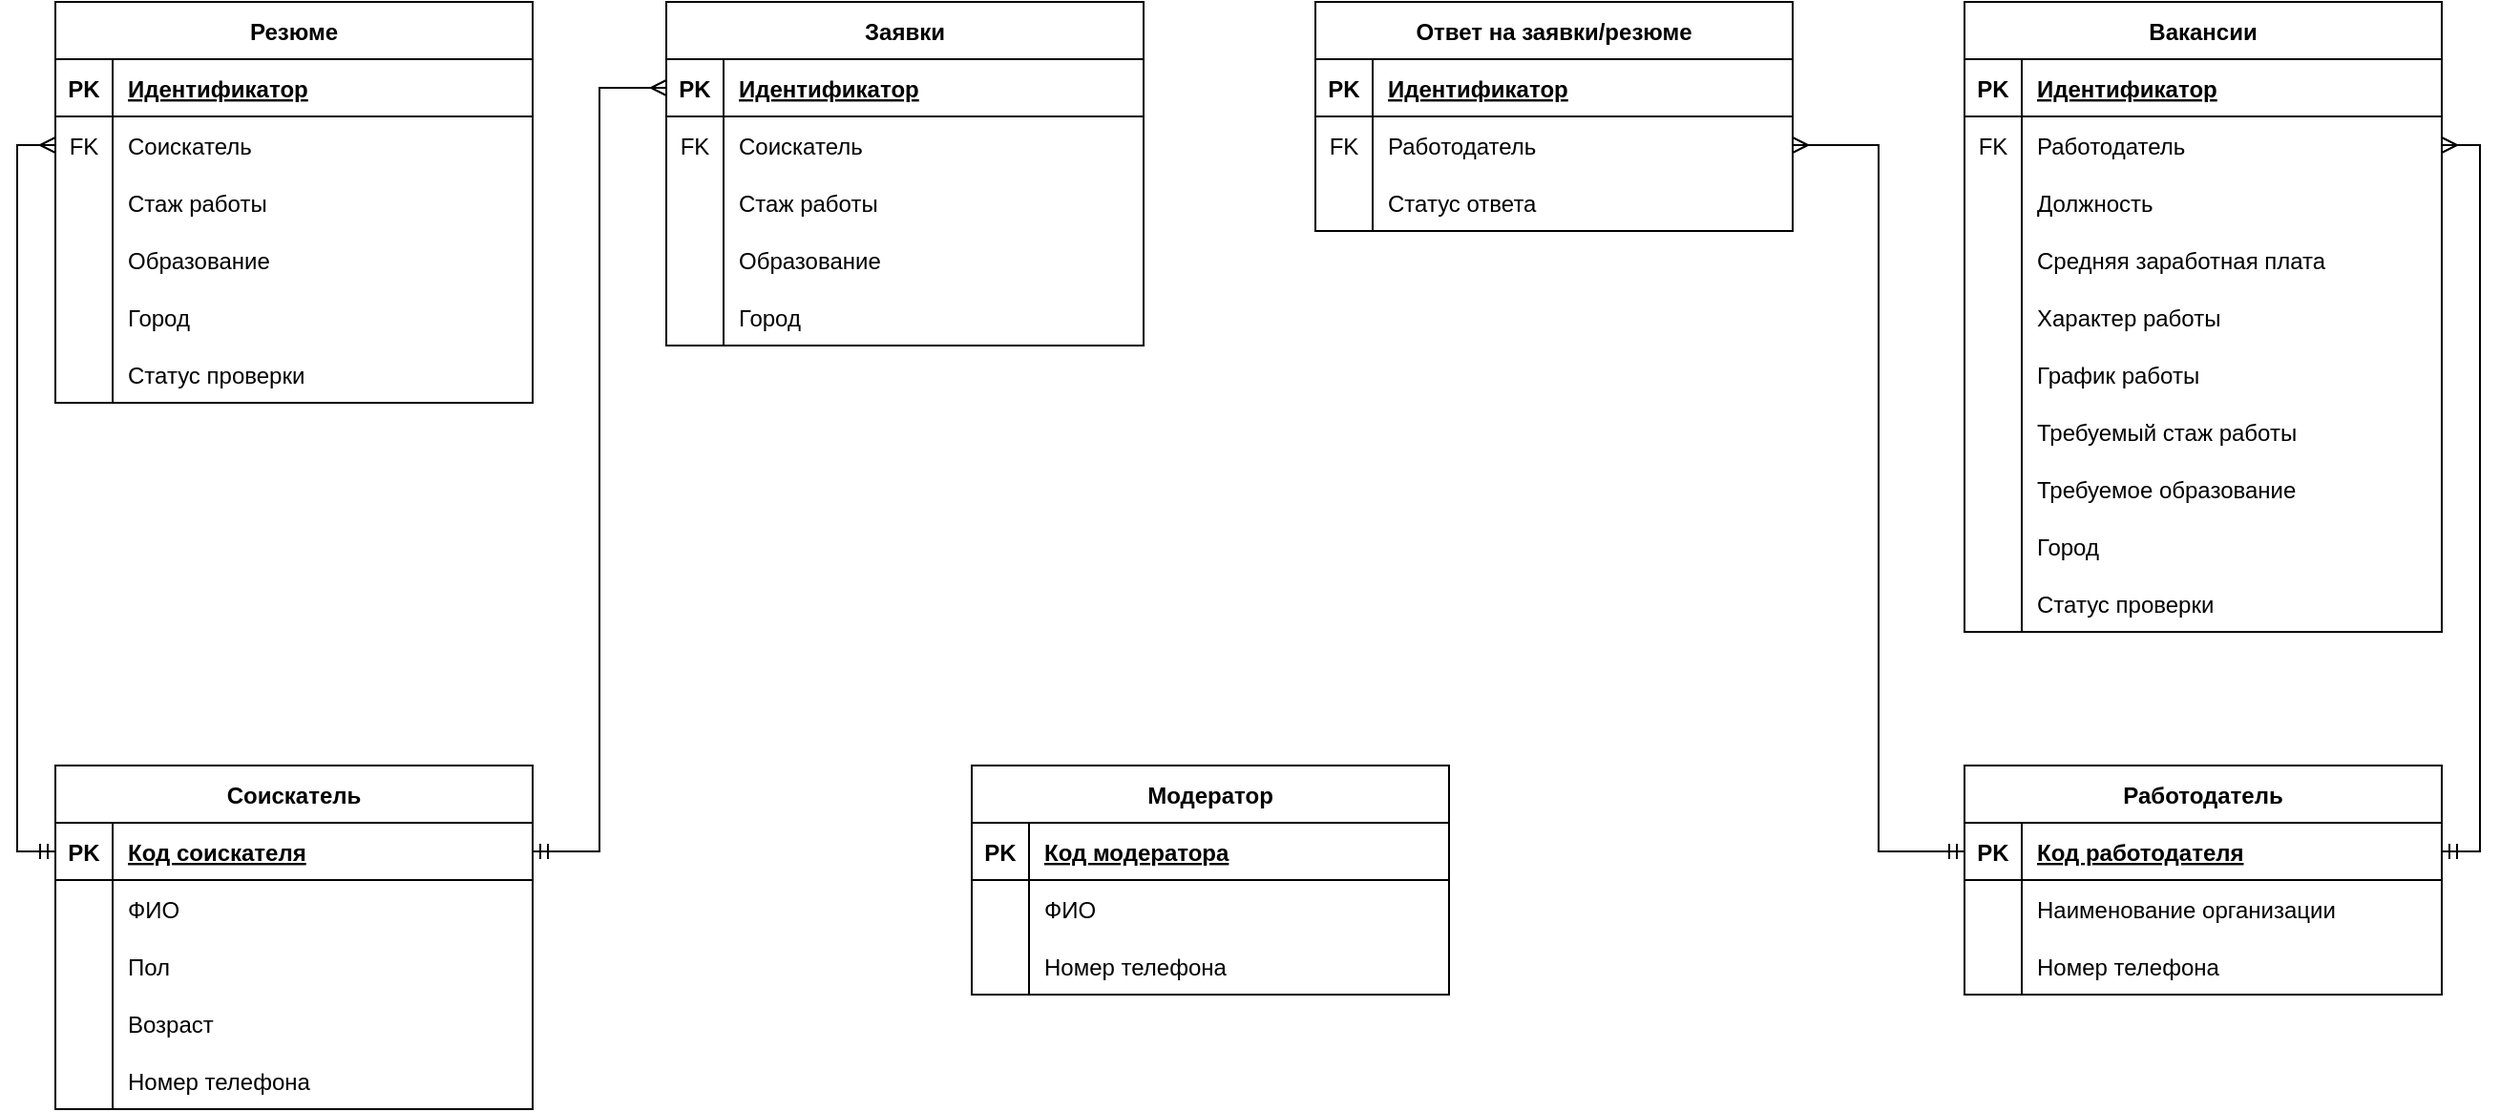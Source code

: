 <mxfile version="15.6.8" type="github">
  <diagram id="R2lEEEUBdFMjLlhIrx00" name="Page-1">
    <mxGraphModel dx="1211" dy="679" grid="1" gridSize="10" guides="1" tooltips="1" connect="1" arrows="1" fold="1" page="1" pageScale="1" pageWidth="850" pageHeight="1100" math="0" shadow="0" extFonts="Permanent Marker^https://fonts.googleapis.com/css?family=Permanent+Marker">
      <root>
        <mxCell id="0" />
        <mxCell id="1" parent="0" />
        <mxCell id="C-vyLk0tnHw3VtMMgP7b-23" value="Резюме" style="shape=table;startSize=30;container=1;collapsible=1;childLayout=tableLayout;fixedRows=1;rowLines=0;fontStyle=1;align=center;resizeLast=1;fontColor=default;" parent="1" vertex="1">
          <mxGeometry x="40" y="40" width="250" height="210" as="geometry">
            <mxRectangle x="120" y="120" width="80" height="30" as="alternateBounds" />
          </mxGeometry>
        </mxCell>
        <mxCell id="C-vyLk0tnHw3VtMMgP7b-24" value="" style="shape=partialRectangle;collapsible=0;dropTarget=0;pointerEvents=0;fillColor=none;points=[[0,0.5],[1,0.5]];portConstraint=eastwest;top=0;left=0;right=0;bottom=1;" parent="C-vyLk0tnHw3VtMMgP7b-23" vertex="1">
          <mxGeometry y="30" width="250" height="30" as="geometry" />
        </mxCell>
        <mxCell id="C-vyLk0tnHw3VtMMgP7b-25" value="PK" style="shape=partialRectangle;overflow=hidden;connectable=0;fillColor=none;top=0;left=0;bottom=0;right=0;fontStyle=1;" parent="C-vyLk0tnHw3VtMMgP7b-24" vertex="1">
          <mxGeometry width="30" height="30" as="geometry">
            <mxRectangle width="30" height="30" as="alternateBounds" />
          </mxGeometry>
        </mxCell>
        <mxCell id="C-vyLk0tnHw3VtMMgP7b-26" value="Идентификатор" style="shape=partialRectangle;overflow=hidden;connectable=0;fillColor=none;top=0;left=0;bottom=0;right=0;align=left;spacingLeft=6;fontStyle=5;fontColor=default;" parent="C-vyLk0tnHw3VtMMgP7b-24" vertex="1">
          <mxGeometry x="30" width="220" height="30" as="geometry">
            <mxRectangle width="220" height="30" as="alternateBounds" />
          </mxGeometry>
        </mxCell>
        <mxCell id="8Ya2a5xR0wPzPnH6ELW8-14" value="" style="shape=partialRectangle;collapsible=0;dropTarget=0;pointerEvents=0;fillColor=none;points=[[0,0.5],[1,0.5]];portConstraint=eastwest;top=0;left=0;right=0;bottom=0;" parent="C-vyLk0tnHw3VtMMgP7b-23" vertex="1">
          <mxGeometry y="60" width="250" height="30" as="geometry" />
        </mxCell>
        <mxCell id="8Ya2a5xR0wPzPnH6ELW8-15" value="FK" style="shape=partialRectangle;overflow=hidden;connectable=0;fillColor=none;top=0;left=0;bottom=0;right=0;" parent="8Ya2a5xR0wPzPnH6ELW8-14" vertex="1">
          <mxGeometry width="30" height="30" as="geometry">
            <mxRectangle width="30" height="30" as="alternateBounds" />
          </mxGeometry>
        </mxCell>
        <mxCell id="8Ya2a5xR0wPzPnH6ELW8-16" value="Соискатель" style="shape=partialRectangle;overflow=hidden;connectable=0;fillColor=none;top=0;left=0;bottom=0;right=0;align=left;spacingLeft=6;" parent="8Ya2a5xR0wPzPnH6ELW8-14" vertex="1">
          <mxGeometry x="30" width="220" height="30" as="geometry">
            <mxRectangle width="220" height="30" as="alternateBounds" />
          </mxGeometry>
        </mxCell>
        <mxCell id="8Ya2a5xR0wPzPnH6ELW8-20" value="" style="shape=partialRectangle;collapsible=0;dropTarget=0;pointerEvents=0;fillColor=none;points=[[0,0.5],[1,0.5]];portConstraint=eastwest;top=0;left=0;right=0;bottom=0;" parent="C-vyLk0tnHw3VtMMgP7b-23" vertex="1">
          <mxGeometry y="90" width="250" height="30" as="geometry" />
        </mxCell>
        <mxCell id="8Ya2a5xR0wPzPnH6ELW8-21" value="" style="shape=partialRectangle;overflow=hidden;connectable=0;fillColor=none;top=0;left=0;bottom=0;right=0;" parent="8Ya2a5xR0wPzPnH6ELW8-20" vertex="1">
          <mxGeometry width="30" height="30" as="geometry">
            <mxRectangle width="30" height="30" as="alternateBounds" />
          </mxGeometry>
        </mxCell>
        <mxCell id="8Ya2a5xR0wPzPnH6ELW8-22" value="Стаж работы" style="shape=partialRectangle;overflow=hidden;connectable=0;fillColor=none;top=0;left=0;bottom=0;right=0;align=left;spacingLeft=6;" parent="8Ya2a5xR0wPzPnH6ELW8-20" vertex="1">
          <mxGeometry x="30" width="220" height="30" as="geometry">
            <mxRectangle width="220" height="30" as="alternateBounds" />
          </mxGeometry>
        </mxCell>
        <mxCell id="8Ya2a5xR0wPzPnH6ELW8-23" value="" style="shape=partialRectangle;collapsible=0;dropTarget=0;pointerEvents=0;fillColor=none;points=[[0,0.5],[1,0.5]];portConstraint=eastwest;top=0;left=0;right=0;bottom=0;" parent="C-vyLk0tnHw3VtMMgP7b-23" vertex="1">
          <mxGeometry y="120" width="250" height="30" as="geometry" />
        </mxCell>
        <mxCell id="8Ya2a5xR0wPzPnH6ELW8-24" value="" style="shape=partialRectangle;overflow=hidden;connectable=0;fillColor=none;top=0;left=0;bottom=0;right=0;" parent="8Ya2a5xR0wPzPnH6ELW8-23" vertex="1">
          <mxGeometry width="30" height="30" as="geometry">
            <mxRectangle width="30" height="30" as="alternateBounds" />
          </mxGeometry>
        </mxCell>
        <mxCell id="8Ya2a5xR0wPzPnH6ELW8-25" value="Образование" style="shape=partialRectangle;overflow=hidden;connectable=0;fillColor=none;top=0;left=0;bottom=0;right=0;align=left;spacingLeft=6;" parent="8Ya2a5xR0wPzPnH6ELW8-23" vertex="1">
          <mxGeometry x="30" width="220" height="30" as="geometry">
            <mxRectangle width="220" height="30" as="alternateBounds" />
          </mxGeometry>
        </mxCell>
        <mxCell id="8Ya2a5xR0wPzPnH6ELW8-26" value="" style="shape=partialRectangle;collapsible=0;dropTarget=0;pointerEvents=0;fillColor=none;points=[[0,0.5],[1,0.5]];portConstraint=eastwest;top=0;left=0;right=0;bottom=0;" parent="C-vyLk0tnHw3VtMMgP7b-23" vertex="1">
          <mxGeometry y="150" width="250" height="30" as="geometry" />
        </mxCell>
        <mxCell id="8Ya2a5xR0wPzPnH6ELW8-27" value="" style="shape=partialRectangle;overflow=hidden;connectable=0;fillColor=none;top=0;left=0;bottom=0;right=0;" parent="8Ya2a5xR0wPzPnH6ELW8-26" vertex="1">
          <mxGeometry width="30" height="30" as="geometry">
            <mxRectangle width="30" height="30" as="alternateBounds" />
          </mxGeometry>
        </mxCell>
        <mxCell id="8Ya2a5xR0wPzPnH6ELW8-28" value="Город" style="shape=partialRectangle;overflow=hidden;connectable=0;fillColor=none;top=0;left=0;bottom=0;right=0;align=left;spacingLeft=6;" parent="8Ya2a5xR0wPzPnH6ELW8-26" vertex="1">
          <mxGeometry x="30" width="220" height="30" as="geometry">
            <mxRectangle width="220" height="30" as="alternateBounds" />
          </mxGeometry>
        </mxCell>
        <mxCell id="aAoqUM39IyO2k4EhpcgZ-7" value="" style="shape=partialRectangle;collapsible=0;dropTarget=0;pointerEvents=0;fillColor=none;points=[[0,0.5],[1,0.5]];portConstraint=eastwest;top=0;left=0;right=0;bottom=0;" parent="C-vyLk0tnHw3VtMMgP7b-23" vertex="1">
          <mxGeometry y="180" width="250" height="30" as="geometry" />
        </mxCell>
        <mxCell id="aAoqUM39IyO2k4EhpcgZ-8" value="" style="shape=partialRectangle;overflow=hidden;connectable=0;fillColor=none;top=0;left=0;bottom=0;right=0;" parent="aAoqUM39IyO2k4EhpcgZ-7" vertex="1">
          <mxGeometry width="30" height="30" as="geometry">
            <mxRectangle width="30" height="30" as="alternateBounds" />
          </mxGeometry>
        </mxCell>
        <mxCell id="aAoqUM39IyO2k4EhpcgZ-9" value="Статус проверки" style="shape=partialRectangle;overflow=hidden;connectable=0;fillColor=none;top=0;left=0;bottom=0;right=0;align=left;spacingLeft=6;" parent="aAoqUM39IyO2k4EhpcgZ-7" vertex="1">
          <mxGeometry x="30" width="220" height="30" as="geometry">
            <mxRectangle width="220" height="30" as="alternateBounds" />
          </mxGeometry>
        </mxCell>
        <mxCell id="8Ya2a5xR0wPzPnH6ELW8-29" value="Вакансии" style="shape=table;startSize=30;container=1;collapsible=1;childLayout=tableLayout;fixedRows=1;rowLines=0;fontStyle=1;align=center;resizeLast=1;" parent="1" vertex="1">
          <mxGeometry x="1040" y="40" width="250" height="330" as="geometry">
            <mxRectangle x="120" y="120" width="80" height="30" as="alternateBounds" />
          </mxGeometry>
        </mxCell>
        <mxCell id="8Ya2a5xR0wPzPnH6ELW8-30" value="" style="shape=partialRectangle;collapsible=0;dropTarget=0;pointerEvents=0;fillColor=none;points=[[0,0.5],[1,0.5]];portConstraint=eastwest;top=0;left=0;right=0;bottom=1;" parent="8Ya2a5xR0wPzPnH6ELW8-29" vertex="1">
          <mxGeometry y="30" width="250" height="30" as="geometry" />
        </mxCell>
        <mxCell id="8Ya2a5xR0wPzPnH6ELW8-31" value="PK" style="shape=partialRectangle;overflow=hidden;connectable=0;fillColor=none;top=0;left=0;bottom=0;right=0;fontStyle=1;" parent="8Ya2a5xR0wPzPnH6ELW8-30" vertex="1">
          <mxGeometry width="30" height="30" as="geometry">
            <mxRectangle width="30" height="30" as="alternateBounds" />
          </mxGeometry>
        </mxCell>
        <mxCell id="8Ya2a5xR0wPzPnH6ELW8-32" value="Идентификатор" style="shape=partialRectangle;overflow=hidden;connectable=0;fillColor=none;top=0;left=0;bottom=0;right=0;align=left;spacingLeft=6;fontStyle=5;" parent="8Ya2a5xR0wPzPnH6ELW8-30" vertex="1">
          <mxGeometry x="30" width="220" height="30" as="geometry">
            <mxRectangle width="220" height="30" as="alternateBounds" />
          </mxGeometry>
        </mxCell>
        <mxCell id="8Ya2a5xR0wPzPnH6ELW8-33" value="" style="shape=partialRectangle;collapsible=0;dropTarget=0;pointerEvents=0;fillColor=none;points=[[0,0.5],[1,0.5]];portConstraint=eastwest;top=0;left=0;right=0;bottom=0;" parent="8Ya2a5xR0wPzPnH6ELW8-29" vertex="1">
          <mxGeometry y="60" width="250" height="30" as="geometry" />
        </mxCell>
        <mxCell id="8Ya2a5xR0wPzPnH6ELW8-34" value="FK" style="shape=partialRectangle;overflow=hidden;connectable=0;fillColor=none;top=0;left=0;bottom=0;right=0;" parent="8Ya2a5xR0wPzPnH6ELW8-33" vertex="1">
          <mxGeometry width="30" height="30" as="geometry">
            <mxRectangle width="30" height="30" as="alternateBounds" />
          </mxGeometry>
        </mxCell>
        <mxCell id="8Ya2a5xR0wPzPnH6ELW8-35" value="Работодатель" style="shape=partialRectangle;overflow=hidden;connectable=0;fillColor=none;top=0;left=0;bottom=0;right=0;align=left;spacingLeft=6;fontColor=default;" parent="8Ya2a5xR0wPzPnH6ELW8-33" vertex="1">
          <mxGeometry x="30" width="220" height="30" as="geometry">
            <mxRectangle width="220" height="30" as="alternateBounds" />
          </mxGeometry>
        </mxCell>
        <mxCell id="8Ya2a5xR0wPzPnH6ELW8-39" value="" style="shape=partialRectangle;collapsible=0;dropTarget=0;pointerEvents=0;fillColor=none;points=[[0,0.5],[1,0.5]];portConstraint=eastwest;top=0;left=0;right=0;bottom=0;" parent="8Ya2a5xR0wPzPnH6ELW8-29" vertex="1">
          <mxGeometry y="90" width="250" height="30" as="geometry" />
        </mxCell>
        <mxCell id="8Ya2a5xR0wPzPnH6ELW8-40" value="" style="shape=partialRectangle;overflow=hidden;connectable=0;fillColor=none;top=0;left=0;bottom=0;right=0;" parent="8Ya2a5xR0wPzPnH6ELW8-39" vertex="1">
          <mxGeometry width="30" height="30" as="geometry">
            <mxRectangle width="30" height="30" as="alternateBounds" />
          </mxGeometry>
        </mxCell>
        <mxCell id="8Ya2a5xR0wPzPnH6ELW8-41" value="Должность" style="shape=partialRectangle;overflow=hidden;connectable=0;fillColor=none;top=0;left=0;bottom=0;right=0;align=left;spacingLeft=6;" parent="8Ya2a5xR0wPzPnH6ELW8-39" vertex="1">
          <mxGeometry x="30" width="220" height="30" as="geometry">
            <mxRectangle width="220" height="30" as="alternateBounds" />
          </mxGeometry>
        </mxCell>
        <mxCell id="8Ya2a5xR0wPzPnH6ELW8-36" value="" style="shape=partialRectangle;collapsible=0;dropTarget=0;pointerEvents=0;fillColor=none;points=[[0,0.5],[1,0.5]];portConstraint=eastwest;top=0;left=0;right=0;bottom=0;" parent="8Ya2a5xR0wPzPnH6ELW8-29" vertex="1">
          <mxGeometry y="120" width="250" height="30" as="geometry" />
        </mxCell>
        <mxCell id="8Ya2a5xR0wPzPnH6ELW8-37" value="" style="shape=partialRectangle;overflow=hidden;connectable=0;fillColor=none;top=0;left=0;bottom=0;right=0;" parent="8Ya2a5xR0wPzPnH6ELW8-36" vertex="1">
          <mxGeometry width="30" height="30" as="geometry">
            <mxRectangle width="30" height="30" as="alternateBounds" />
          </mxGeometry>
        </mxCell>
        <mxCell id="8Ya2a5xR0wPzPnH6ELW8-38" value="Средняя заработная плата" style="shape=partialRectangle;overflow=hidden;connectable=0;fillColor=none;top=0;left=0;bottom=0;right=0;align=left;spacingLeft=6;" parent="8Ya2a5xR0wPzPnH6ELW8-36" vertex="1">
          <mxGeometry x="30" width="220" height="30" as="geometry">
            <mxRectangle width="220" height="30" as="alternateBounds" />
          </mxGeometry>
        </mxCell>
        <mxCell id="8Ya2a5xR0wPzPnH6ELW8-42" value="" style="shape=partialRectangle;collapsible=0;dropTarget=0;pointerEvents=0;fillColor=none;points=[[0,0.5],[1,0.5]];portConstraint=eastwest;top=0;left=0;right=0;bottom=0;" parent="8Ya2a5xR0wPzPnH6ELW8-29" vertex="1">
          <mxGeometry y="150" width="250" height="30" as="geometry" />
        </mxCell>
        <mxCell id="8Ya2a5xR0wPzPnH6ELW8-43" value="" style="shape=partialRectangle;overflow=hidden;connectable=0;fillColor=none;top=0;left=0;bottom=0;right=0;" parent="8Ya2a5xR0wPzPnH6ELW8-42" vertex="1">
          <mxGeometry width="30" height="30" as="geometry">
            <mxRectangle width="30" height="30" as="alternateBounds" />
          </mxGeometry>
        </mxCell>
        <mxCell id="8Ya2a5xR0wPzPnH6ELW8-44" value="Характер работы" style="shape=partialRectangle;overflow=hidden;connectable=0;fillColor=none;top=0;left=0;bottom=0;right=0;align=left;spacingLeft=6;" parent="8Ya2a5xR0wPzPnH6ELW8-42" vertex="1">
          <mxGeometry x="30" width="220" height="30" as="geometry">
            <mxRectangle width="220" height="30" as="alternateBounds" />
          </mxGeometry>
        </mxCell>
        <mxCell id="8Ya2a5xR0wPzPnH6ELW8-45" value="" style="shape=partialRectangle;collapsible=0;dropTarget=0;pointerEvents=0;fillColor=none;points=[[0,0.5],[1,0.5]];portConstraint=eastwest;top=0;left=0;right=0;bottom=0;" parent="8Ya2a5xR0wPzPnH6ELW8-29" vertex="1">
          <mxGeometry y="180" width="250" height="30" as="geometry" />
        </mxCell>
        <mxCell id="8Ya2a5xR0wPzPnH6ELW8-46" value="" style="shape=partialRectangle;overflow=hidden;connectable=0;fillColor=none;top=0;left=0;bottom=0;right=0;" parent="8Ya2a5xR0wPzPnH6ELW8-45" vertex="1">
          <mxGeometry width="30" height="30" as="geometry">
            <mxRectangle width="30" height="30" as="alternateBounds" />
          </mxGeometry>
        </mxCell>
        <mxCell id="8Ya2a5xR0wPzPnH6ELW8-47" value="График работы" style="shape=partialRectangle;overflow=hidden;connectable=0;fillColor=none;top=0;left=0;bottom=0;right=0;align=left;spacingLeft=6;" parent="8Ya2a5xR0wPzPnH6ELW8-45" vertex="1">
          <mxGeometry x="30" width="220" height="30" as="geometry">
            <mxRectangle width="220" height="30" as="alternateBounds" />
          </mxGeometry>
        </mxCell>
        <mxCell id="8Ya2a5xR0wPzPnH6ELW8-48" value="" style="shape=partialRectangle;collapsible=0;dropTarget=0;pointerEvents=0;fillColor=none;points=[[0,0.5],[1,0.5]];portConstraint=eastwest;top=0;left=0;right=0;bottom=0;" parent="8Ya2a5xR0wPzPnH6ELW8-29" vertex="1">
          <mxGeometry y="210" width="250" height="30" as="geometry" />
        </mxCell>
        <mxCell id="8Ya2a5xR0wPzPnH6ELW8-49" value="" style="shape=partialRectangle;overflow=hidden;connectable=0;fillColor=none;top=0;left=0;bottom=0;right=0;" parent="8Ya2a5xR0wPzPnH6ELW8-48" vertex="1">
          <mxGeometry width="30" height="30" as="geometry">
            <mxRectangle width="30" height="30" as="alternateBounds" />
          </mxGeometry>
        </mxCell>
        <mxCell id="8Ya2a5xR0wPzPnH6ELW8-50" value="Требуемый стаж работы" style="shape=partialRectangle;overflow=hidden;connectable=0;fillColor=none;top=0;left=0;bottom=0;right=0;align=left;spacingLeft=6;" parent="8Ya2a5xR0wPzPnH6ELW8-48" vertex="1">
          <mxGeometry x="30" width="220" height="30" as="geometry">
            <mxRectangle width="220" height="30" as="alternateBounds" />
          </mxGeometry>
        </mxCell>
        <mxCell id="nfBSC5fJzgCQy6OL1KL_-1" value="" style="shape=partialRectangle;collapsible=0;dropTarget=0;pointerEvents=0;fillColor=none;points=[[0,0.5],[1,0.5]];portConstraint=eastwest;top=0;left=0;right=0;bottom=0;" parent="8Ya2a5xR0wPzPnH6ELW8-29" vertex="1">
          <mxGeometry y="240" width="250" height="30" as="geometry" />
        </mxCell>
        <mxCell id="nfBSC5fJzgCQy6OL1KL_-2" value="" style="shape=partialRectangle;overflow=hidden;connectable=0;fillColor=none;top=0;left=0;bottom=0;right=0;" parent="nfBSC5fJzgCQy6OL1KL_-1" vertex="1">
          <mxGeometry width="30" height="30" as="geometry">
            <mxRectangle width="30" height="30" as="alternateBounds" />
          </mxGeometry>
        </mxCell>
        <mxCell id="nfBSC5fJzgCQy6OL1KL_-3" value="Требуемое образование" style="shape=partialRectangle;overflow=hidden;connectable=0;fillColor=none;top=0;left=0;bottom=0;right=0;align=left;spacingLeft=6;" parent="nfBSC5fJzgCQy6OL1KL_-1" vertex="1">
          <mxGeometry x="30" width="220" height="30" as="geometry">
            <mxRectangle width="220" height="30" as="alternateBounds" />
          </mxGeometry>
        </mxCell>
        <mxCell id="8Ya2a5xR0wPzPnH6ELW8-54" value="" style="shape=partialRectangle;collapsible=0;dropTarget=0;pointerEvents=0;fillColor=none;points=[[0,0.5],[1,0.5]];portConstraint=eastwest;top=0;left=0;right=0;bottom=0;" parent="8Ya2a5xR0wPzPnH6ELW8-29" vertex="1">
          <mxGeometry y="270" width="250" height="30" as="geometry" />
        </mxCell>
        <mxCell id="8Ya2a5xR0wPzPnH6ELW8-55" value="" style="shape=partialRectangle;overflow=hidden;connectable=0;fillColor=none;top=0;left=0;bottom=0;right=0;" parent="8Ya2a5xR0wPzPnH6ELW8-54" vertex="1">
          <mxGeometry width="30" height="30" as="geometry">
            <mxRectangle width="30" height="30" as="alternateBounds" />
          </mxGeometry>
        </mxCell>
        <mxCell id="8Ya2a5xR0wPzPnH6ELW8-56" value="Город" style="shape=partialRectangle;overflow=hidden;connectable=0;fillColor=none;top=0;left=0;bottom=0;right=0;align=left;spacingLeft=6;" parent="8Ya2a5xR0wPzPnH6ELW8-54" vertex="1">
          <mxGeometry x="30" width="220" height="30" as="geometry">
            <mxRectangle width="220" height="30" as="alternateBounds" />
          </mxGeometry>
        </mxCell>
        <mxCell id="aAoqUM39IyO2k4EhpcgZ-10" value="" style="shape=partialRectangle;collapsible=0;dropTarget=0;pointerEvents=0;fillColor=none;points=[[0,0.5],[1,0.5]];portConstraint=eastwest;top=0;left=0;right=0;bottom=0;" parent="8Ya2a5xR0wPzPnH6ELW8-29" vertex="1">
          <mxGeometry y="300" width="250" height="30" as="geometry" />
        </mxCell>
        <mxCell id="aAoqUM39IyO2k4EhpcgZ-11" value="" style="shape=partialRectangle;overflow=hidden;connectable=0;fillColor=none;top=0;left=0;bottom=0;right=0;" parent="aAoqUM39IyO2k4EhpcgZ-10" vertex="1">
          <mxGeometry width="30" height="30" as="geometry">
            <mxRectangle width="30" height="30" as="alternateBounds" />
          </mxGeometry>
        </mxCell>
        <mxCell id="aAoqUM39IyO2k4EhpcgZ-12" value="Статус проверки" style="shape=partialRectangle;overflow=hidden;connectable=0;fillColor=none;top=0;left=0;bottom=0;right=0;align=left;spacingLeft=6;" parent="aAoqUM39IyO2k4EhpcgZ-10" vertex="1">
          <mxGeometry x="30" width="220" height="30" as="geometry">
            <mxRectangle width="220" height="30" as="alternateBounds" />
          </mxGeometry>
        </mxCell>
        <mxCell id="8Ya2a5xR0wPzPnH6ELW8-57" value="Заявки" style="shape=table;startSize=30;container=1;collapsible=1;childLayout=tableLayout;fixedRows=1;rowLines=0;fontStyle=1;align=center;resizeLast=1;fillColor=default;strokeColor=default;fontColor=default;" parent="1" vertex="1">
          <mxGeometry x="360" y="40" width="250" height="180" as="geometry">
            <mxRectangle x="120" y="120" width="80" height="30" as="alternateBounds" />
          </mxGeometry>
        </mxCell>
        <mxCell id="8Ya2a5xR0wPzPnH6ELW8-58" value="" style="shape=partialRectangle;collapsible=0;dropTarget=0;pointerEvents=0;fillColor=none;points=[[0,0.5],[1,0.5]];portConstraint=eastwest;top=0;left=0;right=0;bottom=1;" parent="8Ya2a5xR0wPzPnH6ELW8-57" vertex="1">
          <mxGeometry y="30" width="250" height="30" as="geometry" />
        </mxCell>
        <mxCell id="8Ya2a5xR0wPzPnH6ELW8-59" value="PK" style="shape=partialRectangle;overflow=hidden;connectable=0;fillColor=none;top=0;left=0;bottom=0;right=0;fontStyle=1;" parent="8Ya2a5xR0wPzPnH6ELW8-58" vertex="1">
          <mxGeometry width="30" height="30" as="geometry">
            <mxRectangle width="30" height="30" as="alternateBounds" />
          </mxGeometry>
        </mxCell>
        <mxCell id="8Ya2a5xR0wPzPnH6ELW8-60" value="Идентификатор" style="shape=partialRectangle;overflow=hidden;connectable=0;fillColor=none;top=0;left=0;bottom=0;right=0;align=left;spacingLeft=6;fontStyle=5;fontColor=default;" parent="8Ya2a5xR0wPzPnH6ELW8-58" vertex="1">
          <mxGeometry x="30" width="220" height="30" as="geometry">
            <mxRectangle width="220" height="30" as="alternateBounds" />
          </mxGeometry>
        </mxCell>
        <mxCell id="8Ya2a5xR0wPzPnH6ELW8-61" value="" style="shape=partialRectangle;collapsible=0;dropTarget=0;pointerEvents=0;fillColor=none;points=[[0,0.5],[1,0.5]];portConstraint=eastwest;top=0;left=0;right=0;bottom=0;" parent="8Ya2a5xR0wPzPnH6ELW8-57" vertex="1">
          <mxGeometry y="60" width="250" height="30" as="geometry" />
        </mxCell>
        <mxCell id="8Ya2a5xR0wPzPnH6ELW8-62" value="FK" style="shape=partialRectangle;overflow=hidden;connectable=0;fillColor=none;top=0;left=0;bottom=0;right=0;" parent="8Ya2a5xR0wPzPnH6ELW8-61" vertex="1">
          <mxGeometry width="30" height="30" as="geometry">
            <mxRectangle width="30" height="30" as="alternateBounds" />
          </mxGeometry>
        </mxCell>
        <mxCell id="8Ya2a5xR0wPzPnH6ELW8-63" value="Соискатель" style="shape=partialRectangle;overflow=hidden;connectable=0;fillColor=none;top=0;left=0;bottom=0;right=0;align=left;spacingLeft=6;fontColor=default;" parent="8Ya2a5xR0wPzPnH6ELW8-61" vertex="1">
          <mxGeometry x="30" width="220" height="30" as="geometry">
            <mxRectangle width="220" height="30" as="alternateBounds" />
          </mxGeometry>
        </mxCell>
        <mxCell id="8Ya2a5xR0wPzPnH6ELW8-70" value="" style="shape=partialRectangle;collapsible=0;dropTarget=0;pointerEvents=0;fillColor=none;points=[[0,0.5],[1,0.5]];portConstraint=eastwest;top=0;left=0;right=0;bottom=0;" parent="8Ya2a5xR0wPzPnH6ELW8-57" vertex="1">
          <mxGeometry y="90" width="250" height="30" as="geometry" />
        </mxCell>
        <mxCell id="8Ya2a5xR0wPzPnH6ELW8-71" value="" style="shape=partialRectangle;overflow=hidden;connectable=0;fillColor=none;top=0;left=0;bottom=0;right=0;" parent="8Ya2a5xR0wPzPnH6ELW8-70" vertex="1">
          <mxGeometry width="30" height="30" as="geometry">
            <mxRectangle width="30" height="30" as="alternateBounds" />
          </mxGeometry>
        </mxCell>
        <mxCell id="8Ya2a5xR0wPzPnH6ELW8-72" value="Стаж работы" style="shape=partialRectangle;overflow=hidden;connectable=0;fillColor=none;top=0;left=0;bottom=0;right=0;align=left;spacingLeft=6;" parent="8Ya2a5xR0wPzPnH6ELW8-70" vertex="1">
          <mxGeometry x="30" width="220" height="30" as="geometry">
            <mxRectangle width="220" height="30" as="alternateBounds" />
          </mxGeometry>
        </mxCell>
        <mxCell id="8Ya2a5xR0wPzPnH6ELW8-73" value="" style="shape=partialRectangle;collapsible=0;dropTarget=0;pointerEvents=0;fillColor=none;points=[[0,0.5],[1,0.5]];portConstraint=eastwest;top=0;left=0;right=0;bottom=0;" parent="8Ya2a5xR0wPzPnH6ELW8-57" vertex="1">
          <mxGeometry y="120" width="250" height="30" as="geometry" />
        </mxCell>
        <mxCell id="8Ya2a5xR0wPzPnH6ELW8-74" value="" style="shape=partialRectangle;overflow=hidden;connectable=0;fillColor=none;top=0;left=0;bottom=0;right=0;" parent="8Ya2a5xR0wPzPnH6ELW8-73" vertex="1">
          <mxGeometry width="30" height="30" as="geometry">
            <mxRectangle width="30" height="30" as="alternateBounds" />
          </mxGeometry>
        </mxCell>
        <mxCell id="8Ya2a5xR0wPzPnH6ELW8-75" value="Образование" style="shape=partialRectangle;overflow=hidden;connectable=0;fillColor=none;top=0;left=0;bottom=0;right=0;align=left;spacingLeft=6;" parent="8Ya2a5xR0wPzPnH6ELW8-73" vertex="1">
          <mxGeometry x="30" width="220" height="30" as="geometry">
            <mxRectangle width="220" height="30" as="alternateBounds" />
          </mxGeometry>
        </mxCell>
        <mxCell id="8Ya2a5xR0wPzPnH6ELW8-76" value="" style="shape=partialRectangle;collapsible=0;dropTarget=0;pointerEvents=0;fillColor=none;points=[[0,0.5],[1,0.5]];portConstraint=eastwest;top=0;left=0;right=0;bottom=0;" parent="8Ya2a5xR0wPzPnH6ELW8-57" vertex="1">
          <mxGeometry y="150" width="250" height="30" as="geometry" />
        </mxCell>
        <mxCell id="8Ya2a5xR0wPzPnH6ELW8-77" value="" style="shape=partialRectangle;overflow=hidden;connectable=0;fillColor=none;top=0;left=0;bottom=0;right=0;" parent="8Ya2a5xR0wPzPnH6ELW8-76" vertex="1">
          <mxGeometry width="30" height="30" as="geometry">
            <mxRectangle width="30" height="30" as="alternateBounds" />
          </mxGeometry>
        </mxCell>
        <mxCell id="8Ya2a5xR0wPzPnH6ELW8-78" value="Город" style="shape=partialRectangle;overflow=hidden;connectable=0;fillColor=none;top=0;left=0;bottom=0;right=0;align=left;spacingLeft=6;" parent="8Ya2a5xR0wPzPnH6ELW8-76" vertex="1">
          <mxGeometry x="30" width="220" height="30" as="geometry">
            <mxRectangle width="220" height="30" as="alternateBounds" />
          </mxGeometry>
        </mxCell>
        <mxCell id="8Ya2a5xR0wPzPnH6ELW8-80" value="Соискатель" style="shape=table;startSize=30;container=1;collapsible=1;childLayout=tableLayout;fixedRows=1;rowLines=0;fontStyle=1;align=center;resizeLast=1;fillColor=default;strokeColor=default;fontColor=default;" parent="1" vertex="1">
          <mxGeometry x="40" y="440" width="250" height="180" as="geometry">
            <mxRectangle x="120" y="120" width="80" height="30" as="alternateBounds" />
          </mxGeometry>
        </mxCell>
        <mxCell id="8Ya2a5xR0wPzPnH6ELW8-81" value="" style="shape=partialRectangle;collapsible=0;dropTarget=0;pointerEvents=0;fillColor=none;points=[[0,0.5],[1,0.5]];portConstraint=eastwest;top=0;left=0;right=0;bottom=1;" parent="8Ya2a5xR0wPzPnH6ELW8-80" vertex="1">
          <mxGeometry y="30" width="250" height="30" as="geometry" />
        </mxCell>
        <mxCell id="8Ya2a5xR0wPzPnH6ELW8-82" value="PK" style="shape=partialRectangle;overflow=hidden;connectable=0;fillColor=none;top=0;left=0;bottom=0;right=0;fontStyle=1;" parent="8Ya2a5xR0wPzPnH6ELW8-81" vertex="1">
          <mxGeometry width="30" height="30" as="geometry">
            <mxRectangle width="30" height="30" as="alternateBounds" />
          </mxGeometry>
        </mxCell>
        <mxCell id="8Ya2a5xR0wPzPnH6ELW8-83" value="Код соискателя" style="shape=partialRectangle;overflow=hidden;connectable=0;fillColor=none;top=0;left=0;bottom=0;right=0;align=left;spacingLeft=6;fontStyle=5;fontColor=default;" parent="8Ya2a5xR0wPzPnH6ELW8-81" vertex="1">
          <mxGeometry x="30" width="220" height="30" as="geometry">
            <mxRectangle width="220" height="30" as="alternateBounds" />
          </mxGeometry>
        </mxCell>
        <mxCell id="8Ya2a5xR0wPzPnH6ELW8-84" value="" style="shape=partialRectangle;collapsible=0;dropTarget=0;pointerEvents=0;fillColor=none;points=[[0,0.5],[1,0.5]];portConstraint=eastwest;top=0;left=0;right=0;bottom=0;" parent="8Ya2a5xR0wPzPnH6ELW8-80" vertex="1">
          <mxGeometry y="60" width="250" height="30" as="geometry" />
        </mxCell>
        <mxCell id="8Ya2a5xR0wPzPnH6ELW8-85" value="" style="shape=partialRectangle;overflow=hidden;connectable=0;fillColor=none;top=0;left=0;bottom=0;right=0;" parent="8Ya2a5xR0wPzPnH6ELW8-84" vertex="1">
          <mxGeometry width="30" height="30" as="geometry">
            <mxRectangle width="30" height="30" as="alternateBounds" />
          </mxGeometry>
        </mxCell>
        <mxCell id="8Ya2a5xR0wPzPnH6ELW8-86" value="ФИО" style="shape=partialRectangle;overflow=hidden;connectable=0;fillColor=none;top=0;left=0;bottom=0;right=0;align=left;spacingLeft=6;" parent="8Ya2a5xR0wPzPnH6ELW8-84" vertex="1">
          <mxGeometry x="30" width="220" height="30" as="geometry">
            <mxRectangle width="220" height="30" as="alternateBounds" />
          </mxGeometry>
        </mxCell>
        <mxCell id="2eidJ7beBODPCvBs6nBf-2" value="" style="shape=partialRectangle;collapsible=0;dropTarget=0;pointerEvents=0;fillColor=none;points=[[0,0.5],[1,0.5]];portConstraint=eastwest;top=0;left=0;right=0;bottom=0;strokeColor=default;fontColor=default;" parent="8Ya2a5xR0wPzPnH6ELW8-80" vertex="1">
          <mxGeometry y="90" width="250" height="30" as="geometry" />
        </mxCell>
        <mxCell id="2eidJ7beBODPCvBs6nBf-3" value="" style="shape=partialRectangle;overflow=hidden;connectable=0;fillColor=none;top=0;left=0;bottom=0;right=0;" parent="2eidJ7beBODPCvBs6nBf-2" vertex="1">
          <mxGeometry width="30" height="30" as="geometry">
            <mxRectangle width="30" height="30" as="alternateBounds" />
          </mxGeometry>
        </mxCell>
        <mxCell id="2eidJ7beBODPCvBs6nBf-4" value="Пол" style="shape=partialRectangle;overflow=hidden;connectable=0;fillColor=none;top=0;left=0;bottom=0;right=0;align=left;spacingLeft=6;" parent="2eidJ7beBODPCvBs6nBf-2" vertex="1">
          <mxGeometry x="30" width="220" height="30" as="geometry">
            <mxRectangle width="220" height="30" as="alternateBounds" />
          </mxGeometry>
        </mxCell>
        <mxCell id="R0LQ7ywPCaBymJmvhQkp-4" value="" style="shape=partialRectangle;collapsible=0;dropTarget=0;pointerEvents=0;fillColor=none;points=[[0,0.5],[1,0.5]];portConstraint=eastwest;top=0;left=0;right=0;bottom=0;strokeColor=default;fontColor=default;" parent="8Ya2a5xR0wPzPnH6ELW8-80" vertex="1">
          <mxGeometry y="120" width="250" height="30" as="geometry" />
        </mxCell>
        <mxCell id="R0LQ7ywPCaBymJmvhQkp-5" value="" style="shape=partialRectangle;overflow=hidden;connectable=0;fillColor=none;top=0;left=0;bottom=0;right=0;" parent="R0LQ7ywPCaBymJmvhQkp-4" vertex="1">
          <mxGeometry width="30" height="30" as="geometry">
            <mxRectangle width="30" height="30" as="alternateBounds" />
          </mxGeometry>
        </mxCell>
        <mxCell id="R0LQ7ywPCaBymJmvhQkp-6" value="Возраст" style="shape=partialRectangle;overflow=hidden;connectable=0;fillColor=none;top=0;left=0;bottom=0;right=0;align=left;spacingLeft=6;fontColor=default;" parent="R0LQ7ywPCaBymJmvhQkp-4" vertex="1">
          <mxGeometry x="30" width="220" height="30" as="geometry">
            <mxRectangle width="220" height="30" as="alternateBounds" />
          </mxGeometry>
        </mxCell>
        <mxCell id="R0LQ7ywPCaBymJmvhQkp-7" value="" style="shape=partialRectangle;collapsible=0;dropTarget=0;pointerEvents=0;fillColor=none;points=[[0,0.5],[1,0.5]];portConstraint=eastwest;top=0;left=0;right=0;bottom=0;strokeColor=default;fontColor=default;" parent="8Ya2a5xR0wPzPnH6ELW8-80" vertex="1">
          <mxGeometry y="150" width="250" height="30" as="geometry" />
        </mxCell>
        <mxCell id="R0LQ7ywPCaBymJmvhQkp-8" value="" style="shape=partialRectangle;overflow=hidden;connectable=0;fillColor=none;top=0;left=0;bottom=0;right=0;" parent="R0LQ7ywPCaBymJmvhQkp-7" vertex="1">
          <mxGeometry width="30" height="30" as="geometry">
            <mxRectangle width="30" height="30" as="alternateBounds" />
          </mxGeometry>
        </mxCell>
        <mxCell id="R0LQ7ywPCaBymJmvhQkp-9" value="Номер телефона" style="shape=partialRectangle;overflow=hidden;connectable=0;fillColor=none;top=0;left=0;bottom=0;right=0;align=left;spacingLeft=6;fontColor=default;" parent="R0LQ7ywPCaBymJmvhQkp-7" vertex="1">
          <mxGeometry x="30" width="220" height="30" as="geometry">
            <mxRectangle width="220" height="30" as="alternateBounds" />
          </mxGeometry>
        </mxCell>
        <mxCell id="8Ya2a5xR0wPzPnH6ELW8-102" value="Работодатель" style="shape=table;startSize=30;container=1;collapsible=1;childLayout=tableLayout;fixedRows=1;rowLines=0;fontStyle=1;align=center;resizeLast=1;fontColor=default;" parent="1" vertex="1">
          <mxGeometry x="1040" y="440" width="250" height="120" as="geometry">
            <mxRectangle x="120" y="120" width="80" height="30" as="alternateBounds" />
          </mxGeometry>
        </mxCell>
        <mxCell id="8Ya2a5xR0wPzPnH6ELW8-103" value="" style="shape=partialRectangle;collapsible=0;dropTarget=0;pointerEvents=0;fillColor=none;points=[[0,0.5],[1,0.5]];portConstraint=eastwest;top=0;left=0;right=0;bottom=1;" parent="8Ya2a5xR0wPzPnH6ELW8-102" vertex="1">
          <mxGeometry y="30" width="250" height="30" as="geometry" />
        </mxCell>
        <mxCell id="8Ya2a5xR0wPzPnH6ELW8-104" value="PK" style="shape=partialRectangle;overflow=hidden;connectable=0;fillColor=none;top=0;left=0;bottom=0;right=0;fontStyle=1;" parent="8Ya2a5xR0wPzPnH6ELW8-103" vertex="1">
          <mxGeometry width="30" height="30" as="geometry">
            <mxRectangle width="30" height="30" as="alternateBounds" />
          </mxGeometry>
        </mxCell>
        <mxCell id="8Ya2a5xR0wPzPnH6ELW8-105" value="Код работодателя" style="shape=partialRectangle;overflow=hidden;connectable=0;fillColor=none;top=0;left=0;bottom=0;right=0;align=left;spacingLeft=6;fontStyle=5;fontColor=default;" parent="8Ya2a5xR0wPzPnH6ELW8-103" vertex="1">
          <mxGeometry x="30" width="220" height="30" as="geometry">
            <mxRectangle width="220" height="30" as="alternateBounds" />
          </mxGeometry>
        </mxCell>
        <mxCell id="8Ya2a5xR0wPzPnH6ELW8-106" value="" style="shape=partialRectangle;collapsible=0;dropTarget=0;pointerEvents=0;fillColor=none;points=[[0,0.5],[1,0.5]];portConstraint=eastwest;top=0;left=0;right=0;bottom=0;" parent="8Ya2a5xR0wPzPnH6ELW8-102" vertex="1">
          <mxGeometry y="60" width="250" height="30" as="geometry" />
        </mxCell>
        <mxCell id="8Ya2a5xR0wPzPnH6ELW8-107" value="" style="shape=partialRectangle;overflow=hidden;connectable=0;fillColor=none;top=0;left=0;bottom=0;right=0;" parent="8Ya2a5xR0wPzPnH6ELW8-106" vertex="1">
          <mxGeometry width="30" height="30" as="geometry">
            <mxRectangle width="30" height="30" as="alternateBounds" />
          </mxGeometry>
        </mxCell>
        <mxCell id="8Ya2a5xR0wPzPnH6ELW8-108" value="Наименование организации" style="shape=partialRectangle;overflow=hidden;connectable=0;fillColor=none;top=0;left=0;bottom=0;right=0;align=left;spacingLeft=6;" parent="8Ya2a5xR0wPzPnH6ELW8-106" vertex="1">
          <mxGeometry x="30" width="220" height="30" as="geometry">
            <mxRectangle width="220" height="30" as="alternateBounds" />
          </mxGeometry>
        </mxCell>
        <mxCell id="8Ya2a5xR0wPzPnH6ELW8-146" value="" style="shape=partialRectangle;collapsible=0;dropTarget=0;pointerEvents=0;fillColor=none;points=[[0,0.5],[1,0.5]];portConstraint=eastwest;top=0;left=0;right=0;bottom=0;" parent="8Ya2a5xR0wPzPnH6ELW8-102" vertex="1">
          <mxGeometry y="90" width="250" height="30" as="geometry" />
        </mxCell>
        <mxCell id="8Ya2a5xR0wPzPnH6ELW8-147" value="" style="shape=partialRectangle;overflow=hidden;connectable=0;fillColor=none;top=0;left=0;bottom=0;right=0;" parent="8Ya2a5xR0wPzPnH6ELW8-146" vertex="1">
          <mxGeometry width="30" height="30" as="geometry">
            <mxRectangle width="30" height="30" as="alternateBounds" />
          </mxGeometry>
        </mxCell>
        <mxCell id="8Ya2a5xR0wPzPnH6ELW8-148" value="Номер телефона" style="shape=partialRectangle;overflow=hidden;connectable=0;fillColor=none;top=0;left=0;bottom=0;right=0;align=left;spacingLeft=6;" parent="8Ya2a5xR0wPzPnH6ELW8-146" vertex="1">
          <mxGeometry x="30" width="220" height="30" as="geometry">
            <mxRectangle width="220" height="30" as="alternateBounds" />
          </mxGeometry>
        </mxCell>
        <mxCell id="8Ya2a5xR0wPzPnH6ELW8-124" value="Модератор" style="shape=table;startSize=30;container=1;collapsible=1;childLayout=tableLayout;fixedRows=1;rowLines=0;fontStyle=1;align=center;resizeLast=1;fontColor=default;" parent="1" vertex="1">
          <mxGeometry x="520" y="440" width="250" height="120" as="geometry">
            <mxRectangle x="120" y="120" width="80" height="30" as="alternateBounds" />
          </mxGeometry>
        </mxCell>
        <mxCell id="8Ya2a5xR0wPzPnH6ELW8-125" value="" style="shape=partialRectangle;collapsible=0;dropTarget=0;pointerEvents=0;fillColor=none;points=[[0,0.5],[1,0.5]];portConstraint=eastwest;top=0;left=0;right=0;bottom=1;" parent="8Ya2a5xR0wPzPnH6ELW8-124" vertex="1">
          <mxGeometry y="30" width="250" height="30" as="geometry" />
        </mxCell>
        <mxCell id="8Ya2a5xR0wPzPnH6ELW8-126" value="PK" style="shape=partialRectangle;overflow=hidden;connectable=0;fillColor=none;top=0;left=0;bottom=0;right=0;fontStyle=1;" parent="8Ya2a5xR0wPzPnH6ELW8-125" vertex="1">
          <mxGeometry width="30" height="30" as="geometry">
            <mxRectangle width="30" height="30" as="alternateBounds" />
          </mxGeometry>
        </mxCell>
        <mxCell id="8Ya2a5xR0wPzPnH6ELW8-127" value="Код модератора" style="shape=partialRectangle;overflow=hidden;connectable=0;fillColor=none;top=0;left=0;bottom=0;right=0;align=left;spacingLeft=6;fontStyle=5;fontColor=default;" parent="8Ya2a5xR0wPzPnH6ELW8-125" vertex="1">
          <mxGeometry x="30" width="220" height="30" as="geometry">
            <mxRectangle width="220" height="30" as="alternateBounds" />
          </mxGeometry>
        </mxCell>
        <mxCell id="8Ya2a5xR0wPzPnH6ELW8-131" value="" style="shape=partialRectangle;collapsible=0;dropTarget=0;pointerEvents=0;fillColor=none;points=[[0,0.5],[1,0.5]];portConstraint=eastwest;top=0;left=0;right=0;bottom=0;strokeColor=default;fontColor=default;" parent="8Ya2a5xR0wPzPnH6ELW8-124" vertex="1">
          <mxGeometry y="60" width="250" height="30" as="geometry" />
        </mxCell>
        <mxCell id="8Ya2a5xR0wPzPnH6ELW8-132" value="" style="shape=partialRectangle;overflow=hidden;connectable=0;fillColor=none;top=0;left=0;bottom=0;right=0;" parent="8Ya2a5xR0wPzPnH6ELW8-131" vertex="1">
          <mxGeometry width="30" height="30" as="geometry">
            <mxRectangle width="30" height="30" as="alternateBounds" />
          </mxGeometry>
        </mxCell>
        <mxCell id="8Ya2a5xR0wPzPnH6ELW8-133" value="ФИО" style="shape=partialRectangle;overflow=hidden;connectable=0;fillColor=none;top=0;left=0;bottom=0;right=0;align=left;spacingLeft=6;fontColor=default;" parent="8Ya2a5xR0wPzPnH6ELW8-131" vertex="1">
          <mxGeometry x="30" width="220" height="30" as="geometry">
            <mxRectangle width="220" height="30" as="alternateBounds" />
          </mxGeometry>
        </mxCell>
        <mxCell id="R0LQ7ywPCaBymJmvhQkp-10" value="" style="shape=partialRectangle;collapsible=0;dropTarget=0;pointerEvents=0;fillColor=none;points=[[0,0.5],[1,0.5]];portConstraint=eastwest;top=0;left=0;right=0;bottom=0;" parent="8Ya2a5xR0wPzPnH6ELW8-124" vertex="1">
          <mxGeometry y="90" width="250" height="30" as="geometry" />
        </mxCell>
        <mxCell id="R0LQ7ywPCaBymJmvhQkp-11" value="" style="shape=partialRectangle;overflow=hidden;connectable=0;fillColor=none;top=0;left=0;bottom=0;right=0;" parent="R0LQ7ywPCaBymJmvhQkp-10" vertex="1">
          <mxGeometry width="30" height="30" as="geometry">
            <mxRectangle width="30" height="30" as="alternateBounds" />
          </mxGeometry>
        </mxCell>
        <mxCell id="R0LQ7ywPCaBymJmvhQkp-12" value="Номер телефона" style="shape=partialRectangle;overflow=hidden;connectable=0;fillColor=none;top=0;left=0;bottom=0;right=0;align=left;spacingLeft=6;fontColor=default;" parent="R0LQ7ywPCaBymJmvhQkp-10" vertex="1">
          <mxGeometry x="30" width="220" height="30" as="geometry">
            <mxRectangle width="220" height="30" as="alternateBounds" />
          </mxGeometry>
        </mxCell>
        <mxCell id="R_rTamlQHiAwhlWDgNNp-1" style="edgeStyle=orthogonalEdgeStyle;rounded=0;orthogonalLoop=1;jettySize=auto;html=1;entryX=0;entryY=0.5;entryDx=0;entryDy=0;startArrow=ERmandOne;startFill=0;endArrow=ERmany;endFill=0;" edge="1" parent="1" source="8Ya2a5xR0wPzPnH6ELW8-81" target="8Ya2a5xR0wPzPnH6ELW8-14">
          <mxGeometry relative="1" as="geometry" />
        </mxCell>
        <mxCell id="R_rTamlQHiAwhlWDgNNp-2" style="edgeStyle=orthogonalEdgeStyle;rounded=0;orthogonalLoop=1;jettySize=auto;html=1;entryX=0;entryY=0.5;entryDx=0;entryDy=0;startArrow=ERmandOne;startFill=0;endArrow=ERmany;endFill=0;" edge="1" parent="1" source="8Ya2a5xR0wPzPnH6ELW8-81" target="8Ya2a5xR0wPzPnH6ELW8-58">
          <mxGeometry relative="1" as="geometry" />
        </mxCell>
        <mxCell id="R_rTamlQHiAwhlWDgNNp-3" style="edgeStyle=orthogonalEdgeStyle;rounded=0;orthogonalLoop=1;jettySize=auto;html=1;entryX=1;entryY=0.5;entryDx=0;entryDy=0;startArrow=ERmandOne;startFill=0;endArrow=ERmany;endFill=0;exitX=1;exitY=0.5;exitDx=0;exitDy=0;" edge="1" parent="1" source="8Ya2a5xR0wPzPnH6ELW8-103" target="8Ya2a5xR0wPzPnH6ELW8-33">
          <mxGeometry relative="1" as="geometry" />
        </mxCell>
        <mxCell id="R_rTamlQHiAwhlWDgNNp-4" value="Ответ на заявки/резюме" style="shape=table;startSize=30;container=1;collapsible=1;childLayout=tableLayout;fixedRows=1;rowLines=0;fontStyle=1;align=center;resizeLast=1;fontColor=default;" vertex="1" parent="1">
          <mxGeometry x="700" y="40" width="250" height="120" as="geometry">
            <mxRectangle x="120" y="120" width="80" height="30" as="alternateBounds" />
          </mxGeometry>
        </mxCell>
        <mxCell id="R_rTamlQHiAwhlWDgNNp-5" value="" style="shape=partialRectangle;collapsible=0;dropTarget=0;pointerEvents=0;fillColor=none;points=[[0,0.5],[1,0.5]];portConstraint=eastwest;top=0;left=0;right=0;bottom=1;" vertex="1" parent="R_rTamlQHiAwhlWDgNNp-4">
          <mxGeometry y="30" width="250" height="30" as="geometry" />
        </mxCell>
        <mxCell id="R_rTamlQHiAwhlWDgNNp-6" value="PK" style="shape=partialRectangle;overflow=hidden;connectable=0;fillColor=none;top=0;left=0;bottom=0;right=0;fontStyle=1;" vertex="1" parent="R_rTamlQHiAwhlWDgNNp-5">
          <mxGeometry width="30" height="30" as="geometry">
            <mxRectangle width="30" height="30" as="alternateBounds" />
          </mxGeometry>
        </mxCell>
        <mxCell id="R_rTamlQHiAwhlWDgNNp-7" value="Идентификатор" style="shape=partialRectangle;overflow=hidden;connectable=0;fillColor=none;top=0;left=0;bottom=0;right=0;align=left;spacingLeft=6;fontStyle=5;fontColor=default;" vertex="1" parent="R_rTamlQHiAwhlWDgNNp-5">
          <mxGeometry x="30" width="220" height="30" as="geometry">
            <mxRectangle width="220" height="30" as="alternateBounds" />
          </mxGeometry>
        </mxCell>
        <mxCell id="R_rTamlQHiAwhlWDgNNp-8" value="" style="shape=partialRectangle;collapsible=0;dropTarget=0;pointerEvents=0;fillColor=none;points=[[0,0.5],[1,0.5]];portConstraint=eastwest;top=0;left=0;right=0;bottom=0;" vertex="1" parent="R_rTamlQHiAwhlWDgNNp-4">
          <mxGeometry y="60" width="250" height="30" as="geometry" />
        </mxCell>
        <mxCell id="R_rTamlQHiAwhlWDgNNp-9" value="FK" style="shape=partialRectangle;overflow=hidden;connectable=0;fillColor=none;top=0;left=0;bottom=0;right=0;" vertex="1" parent="R_rTamlQHiAwhlWDgNNp-8">
          <mxGeometry width="30" height="30" as="geometry">
            <mxRectangle width="30" height="30" as="alternateBounds" />
          </mxGeometry>
        </mxCell>
        <mxCell id="R_rTamlQHiAwhlWDgNNp-10" value="Работодатель" style="shape=partialRectangle;overflow=hidden;connectable=0;fillColor=none;top=0;left=0;bottom=0;right=0;align=left;spacingLeft=6;" vertex="1" parent="R_rTamlQHiAwhlWDgNNp-8">
          <mxGeometry x="30" width="220" height="30" as="geometry">
            <mxRectangle width="220" height="30" as="alternateBounds" />
          </mxGeometry>
        </mxCell>
        <mxCell id="R_rTamlQHiAwhlWDgNNp-11" value="" style="shape=partialRectangle;collapsible=0;dropTarget=0;pointerEvents=0;fillColor=none;points=[[0,0.5],[1,0.5]];portConstraint=eastwest;top=0;left=0;right=0;bottom=0;" vertex="1" parent="R_rTamlQHiAwhlWDgNNp-4">
          <mxGeometry y="90" width="250" height="30" as="geometry" />
        </mxCell>
        <mxCell id="R_rTamlQHiAwhlWDgNNp-12" value="" style="shape=partialRectangle;overflow=hidden;connectable=0;fillColor=none;top=0;left=0;bottom=0;right=0;" vertex="1" parent="R_rTamlQHiAwhlWDgNNp-11">
          <mxGeometry width="30" height="30" as="geometry">
            <mxRectangle width="30" height="30" as="alternateBounds" />
          </mxGeometry>
        </mxCell>
        <mxCell id="R_rTamlQHiAwhlWDgNNp-13" value="Статус ответа" style="shape=partialRectangle;overflow=hidden;connectable=0;fillColor=none;top=0;left=0;bottom=0;right=0;align=left;spacingLeft=6;" vertex="1" parent="R_rTamlQHiAwhlWDgNNp-11">
          <mxGeometry x="30" width="220" height="30" as="geometry">
            <mxRectangle width="220" height="30" as="alternateBounds" />
          </mxGeometry>
        </mxCell>
        <mxCell id="R_rTamlQHiAwhlWDgNNp-14" style="edgeStyle=orthogonalEdgeStyle;rounded=0;orthogonalLoop=1;jettySize=auto;html=1;exitX=0;exitY=0.5;exitDx=0;exitDy=0;entryX=1;entryY=0.5;entryDx=0;entryDy=0;startArrow=ERmandOne;startFill=0;endArrow=ERmany;endFill=0;" edge="1" parent="1" source="8Ya2a5xR0wPzPnH6ELW8-103" target="R_rTamlQHiAwhlWDgNNp-8">
          <mxGeometry relative="1" as="geometry" />
        </mxCell>
      </root>
    </mxGraphModel>
  </diagram>
</mxfile>
